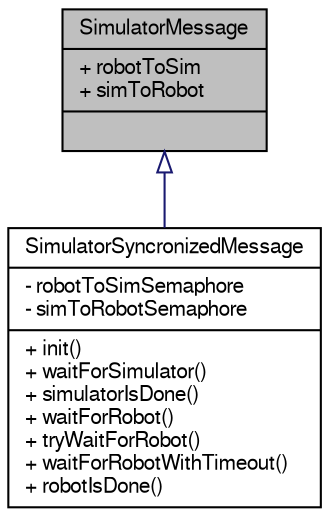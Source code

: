 digraph "SimulatorMessage"
{
  edge [fontname="FreeSans",fontsize="10",labelfontname="FreeSans",labelfontsize="10"];
  node [fontname="FreeSans",fontsize="10",shape=record];
  Node1 [label="{SimulatorMessage\n|+ robotToSim\l+ simToRobot\l|}",height=0.2,width=0.4,color="black", fillcolor="grey75", style="filled", fontcolor="black"];
  Node1 -> Node2 [dir="back",color="midnightblue",fontsize="10",style="solid",arrowtail="onormal",fontname="FreeSans"];
  Node2 [label="{SimulatorSyncronizedMessage\n|- robotToSimSemaphore\l- simToRobotSemaphore\l|+ init()\l+ waitForSimulator()\l+ simulatorIsDone()\l+ waitForRobot()\l+ tryWaitForRobot()\l+ waitForRobotWithTimeout()\l+ robotIsDone()\l}",height=0.2,width=0.4,color="black", fillcolor="white", style="filled",URL="$d4/d34/struct_simulator_syncronized_message.html"];
}
